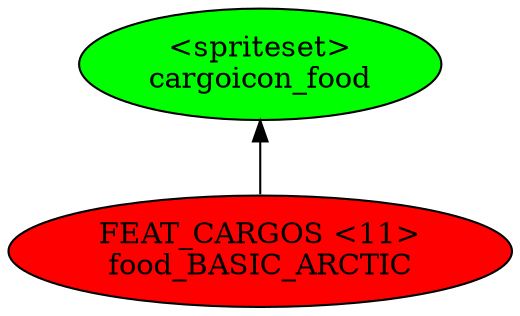 digraph {
rankdir="BT"
cargoicon_food [fillcolor=green style="filled" label="<spriteset>\ncargoicon_food"]
food_BASIC_ARCTIC [fillcolor=red style="filled" label="FEAT_CARGOS <11>\nfood_BASIC_ARCTIC"]
food_BASIC_ARCTIC->cargoicon_food
}
